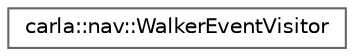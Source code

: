 digraph "类继承关系图"
{
 // INTERACTIVE_SVG=YES
 // LATEX_PDF_SIZE
  bgcolor="transparent";
  edge [fontname=Helvetica,fontsize=10,labelfontname=Helvetica,labelfontsize=10];
  node [fontname=Helvetica,fontsize=10,shape=box,height=0.2,width=0.4];
  rankdir="LR";
  Node0 [id="Node000000",label="carla::nav::WalkerEventVisitor",height=0.2,width=0.4,color="grey40", fillcolor="white", style="filled",URL="$d6/d38/classcarla_1_1nav_1_1WalkerEventVisitor.html",tooltip="visitor class"];
}
